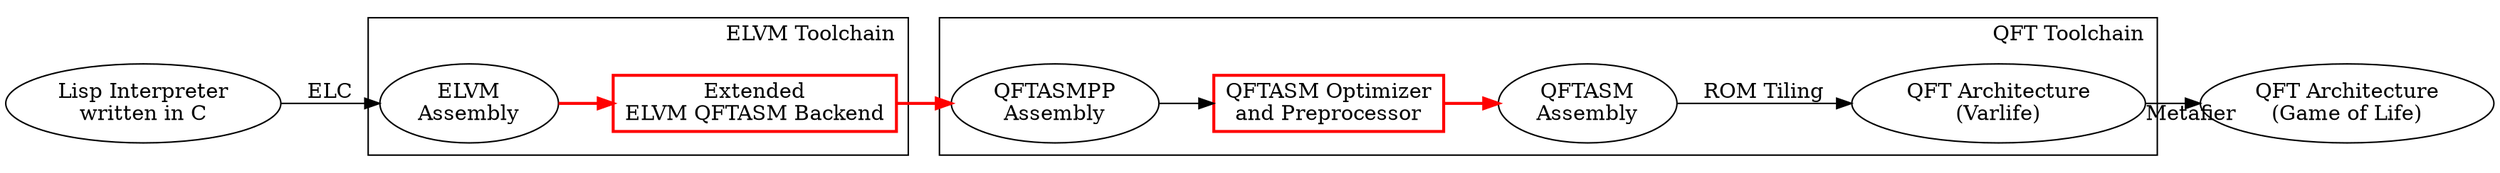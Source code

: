 digraph G {
    rankdir="LR"

    C [label="Lisp Interpreter\nwritten in C"]

    C->eli [label="ELC"]

    subgraph cluster_0 {
        label = "ELVM Toolchain"
        labeljust = "r"
        
        eli [label="ELVM\nAssembly"]

        elvmqftasm [label="Extended\nELVM QFTASM Backend" shape="rect" color="red" penwidth=2]
        eli->elvmqftasm [color="red" penwidth=2]
    } [label="ELVM"]

    subgraph cluster_1 {
        label = "QFT Toolchain"
        labeljust = "r"
        lheight = "10.0"
  
        QFTASMPP [label="QFTASMPP\nAssembly"]
        elvmqftasm->QFTASMPP [color="red" penwidth=2]

        QFTASMPPopt [label="QFTASM Optimizer\nand Preprocessor" shape="rect" color="red" penwidth=2]
        QFTASMPP->QFTASMPPopt

        QFTASM [label="QFTASM\nAssembly"]
        QFTASMPPopt->QFTASM [color="red" penwidth=2]


        QFTex [label="QFT Architecture\n(Varlife)"]
        QFTASM -> QFTex [label="ROM Tiling"]
    }
    QFTgol [label="QFT Architecture\n(Game of Life)"]
    QFTex -> QFTgol [taillabel="Metafier"]

}